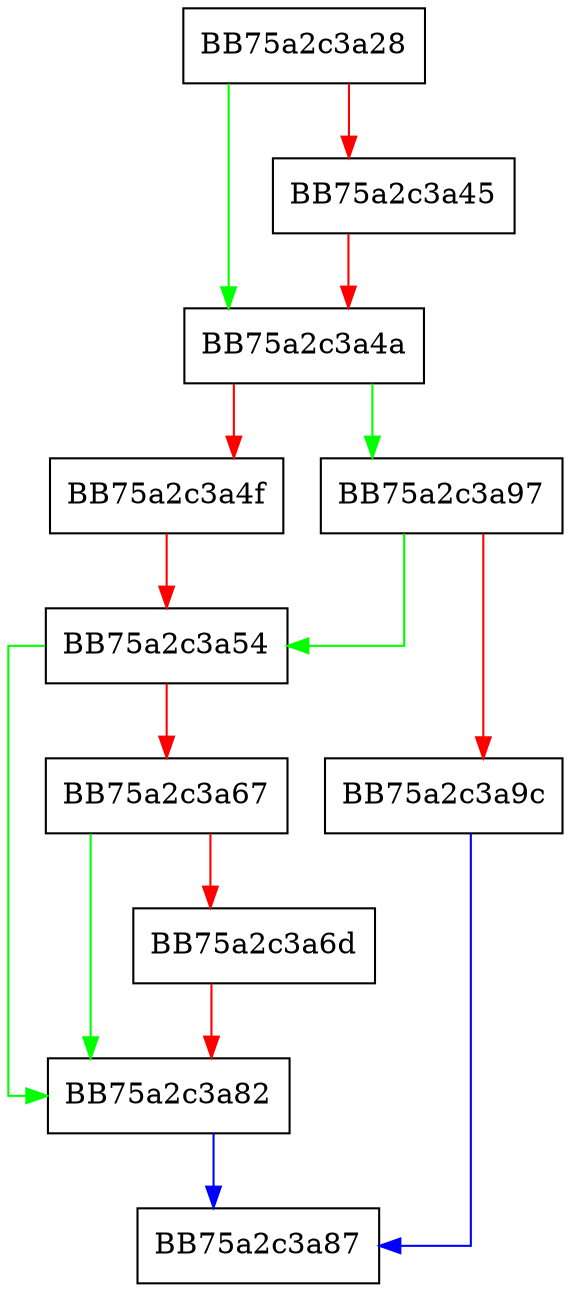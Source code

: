 digraph MpSetGlobalAttribute {
  node [shape="box"];
  graph [splines=ortho];
  BB75a2c3a28 -> BB75a2c3a4a [color="green"];
  BB75a2c3a28 -> BB75a2c3a45 [color="red"];
  BB75a2c3a45 -> BB75a2c3a4a [color="red"];
  BB75a2c3a4a -> BB75a2c3a97 [color="green"];
  BB75a2c3a4a -> BB75a2c3a4f [color="red"];
  BB75a2c3a4f -> BB75a2c3a54 [color="red"];
  BB75a2c3a54 -> BB75a2c3a82 [color="green"];
  BB75a2c3a54 -> BB75a2c3a67 [color="red"];
  BB75a2c3a67 -> BB75a2c3a82 [color="green"];
  BB75a2c3a67 -> BB75a2c3a6d [color="red"];
  BB75a2c3a6d -> BB75a2c3a82 [color="red"];
  BB75a2c3a82 -> BB75a2c3a87 [color="blue"];
  BB75a2c3a97 -> BB75a2c3a54 [color="green"];
  BB75a2c3a97 -> BB75a2c3a9c [color="red"];
  BB75a2c3a9c -> BB75a2c3a87 [color="blue"];
}